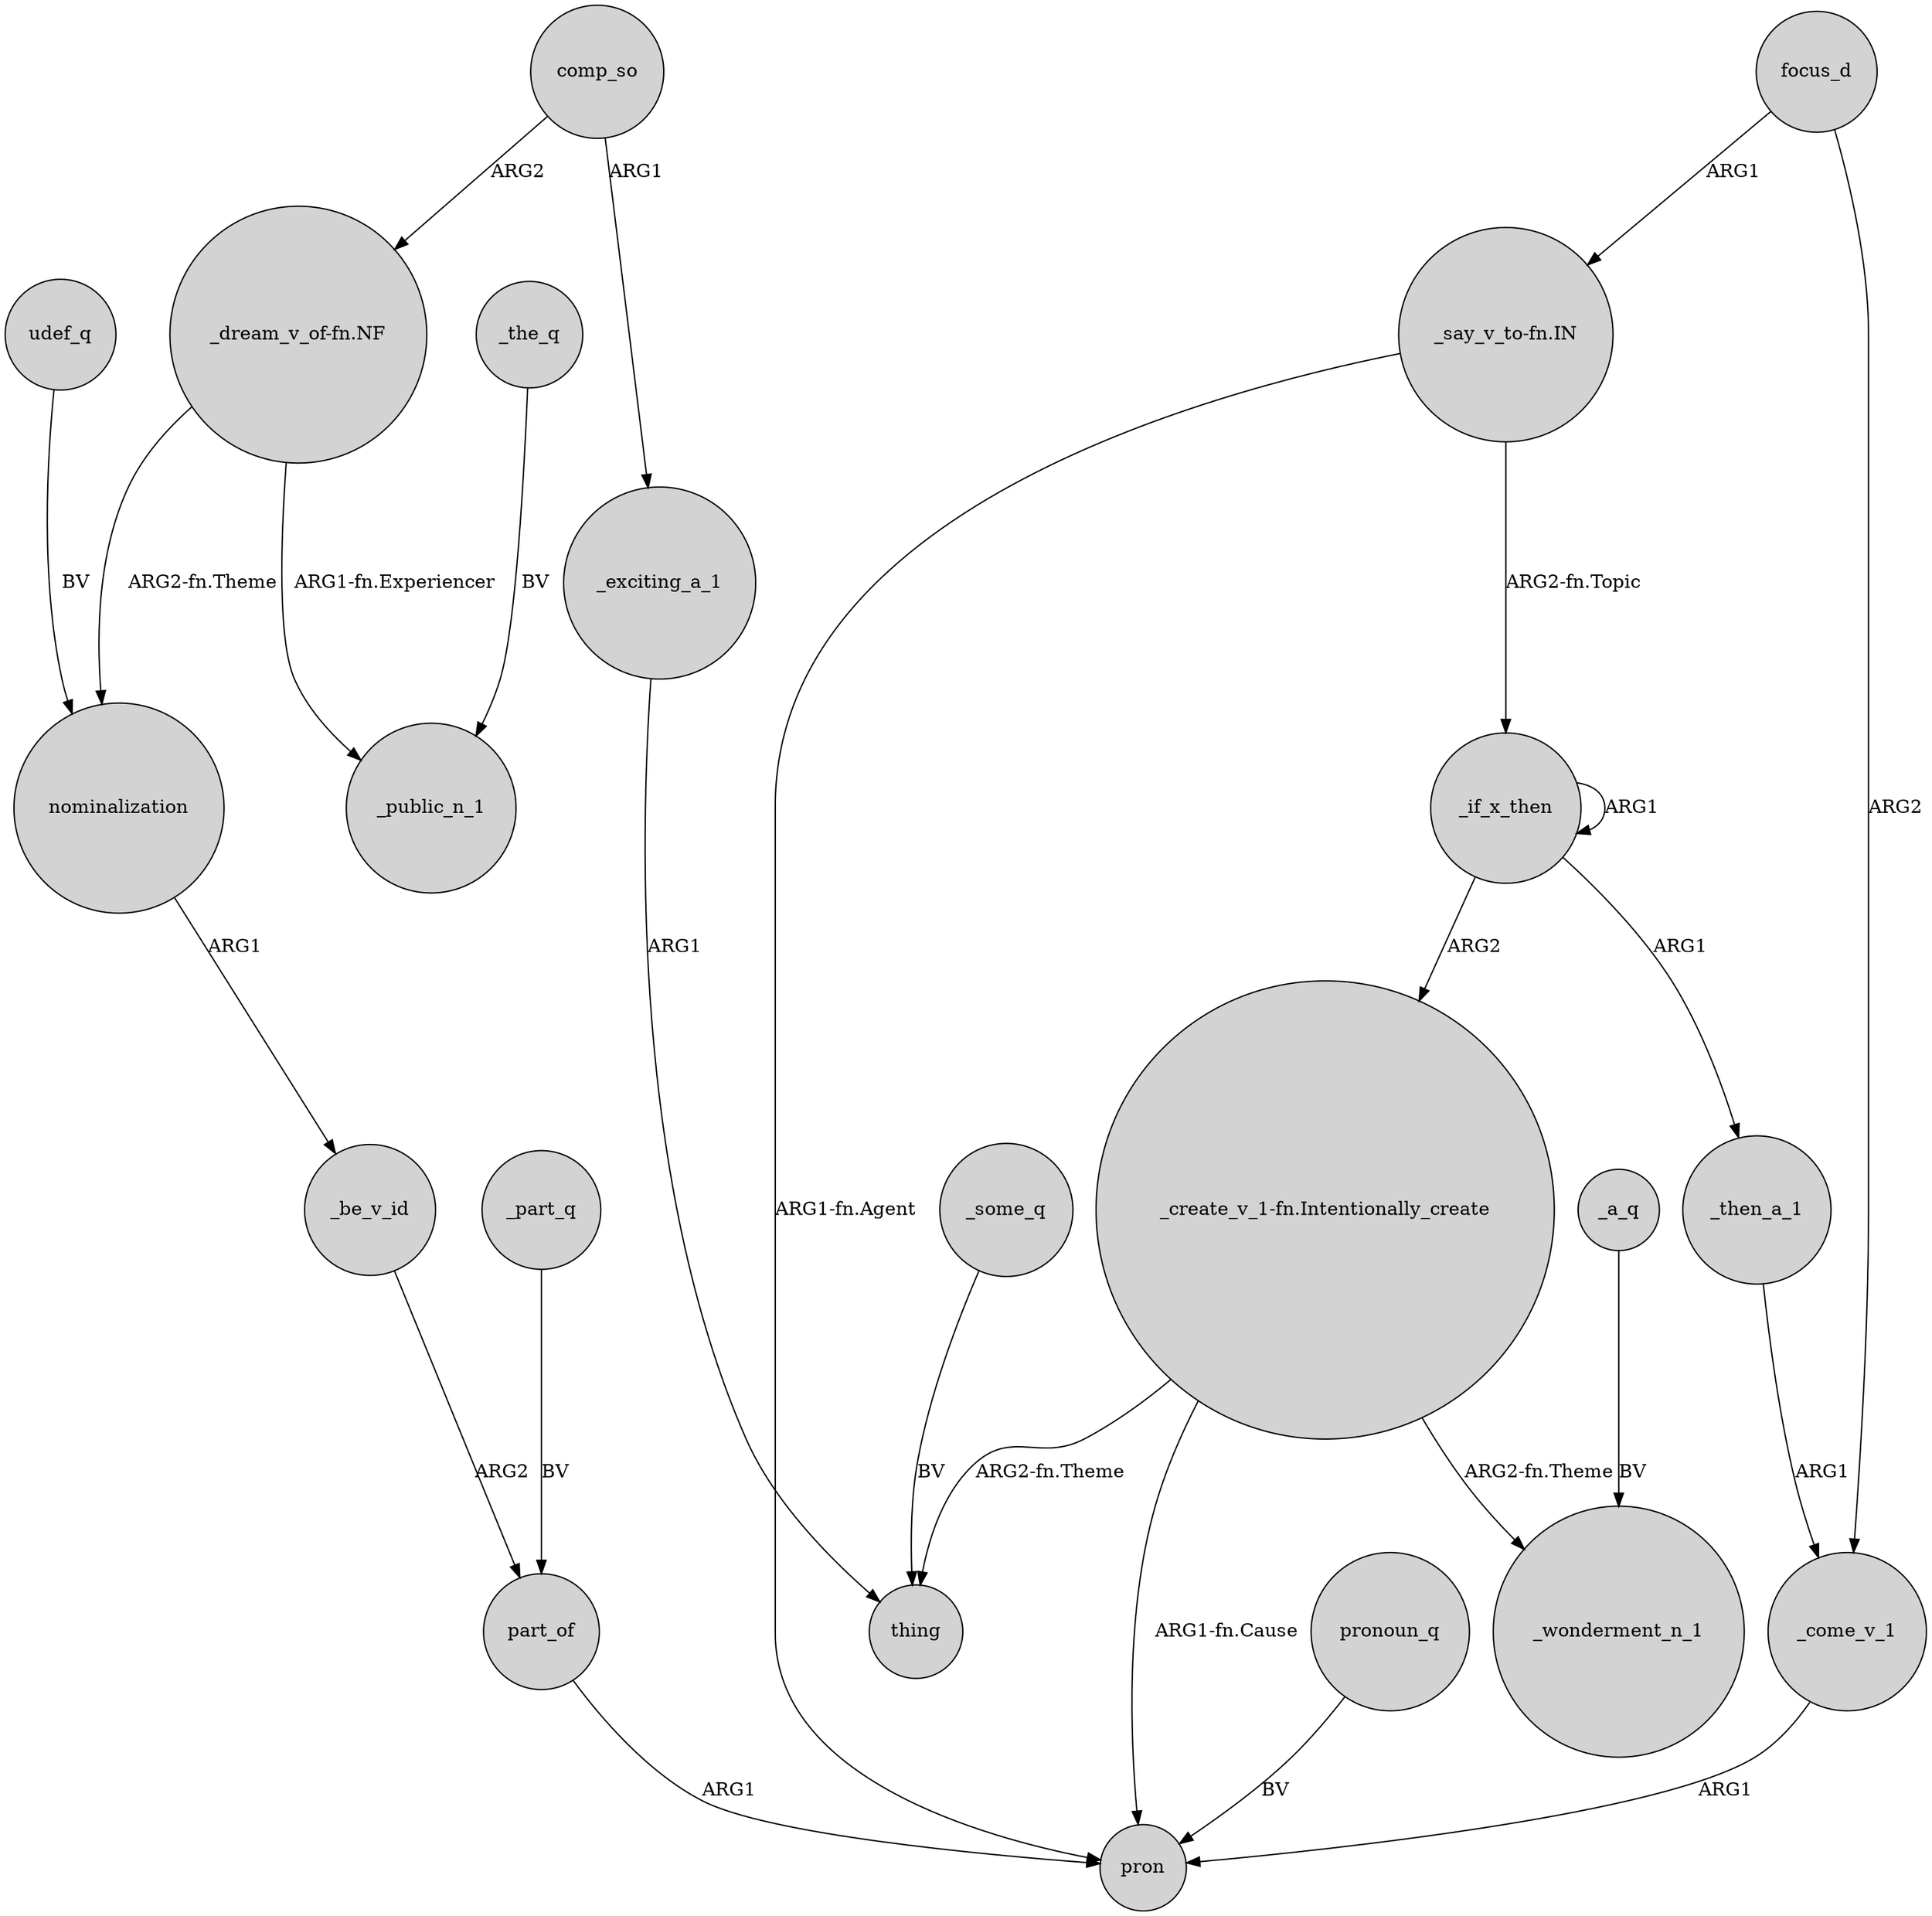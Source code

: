 digraph {
	node [shape=circle style=filled]
	part_of -> pron [label=ARG1]
	_if_x_then -> _then_a_1 [label=ARG1]
	"_say_v_to-fn.IN" -> _if_x_then [label="ARG2-fn.Topic"]
	_some_q -> thing [label=BV]
	focus_d -> _come_v_1 [label=ARG2]
	_a_q -> _wonderment_n_1 [label=BV]
	"_create_v_1-fn.Intentionally_create" -> thing [label="ARG2-fn.Theme"]
	comp_so -> "_dream_v_of-fn.NF" [label=ARG2]
	_part_q -> part_of [label=BV]
	"_dream_v_of-fn.NF" -> _public_n_1 [label="ARG1-fn.Experiencer"]
	"_dream_v_of-fn.NF" -> nominalization [label="ARG2-fn.Theme"]
	pronoun_q -> pron [label=BV]
	_the_q -> _public_n_1 [label=BV]
	_come_v_1 -> pron [label=ARG1]
	comp_so -> _exciting_a_1 [label=ARG1]
	nominalization -> _be_v_id [label=ARG1]
	_if_x_then -> _if_x_then [label=ARG1]
	udef_q -> nominalization [label=BV]
	"_create_v_1-fn.Intentionally_create" -> _wonderment_n_1 [label="ARG2-fn.Theme"]
	"_say_v_to-fn.IN" -> pron [label="ARG1-fn.Agent"]
	_exciting_a_1 -> thing [label=ARG1]
	_then_a_1 -> _come_v_1 [label=ARG1]
	"_create_v_1-fn.Intentionally_create" -> pron [label="ARG1-fn.Cause"]
	_be_v_id -> part_of [label=ARG2]
	_if_x_then -> "_create_v_1-fn.Intentionally_create" [label=ARG2]
	focus_d -> "_say_v_to-fn.IN" [label=ARG1]
}
